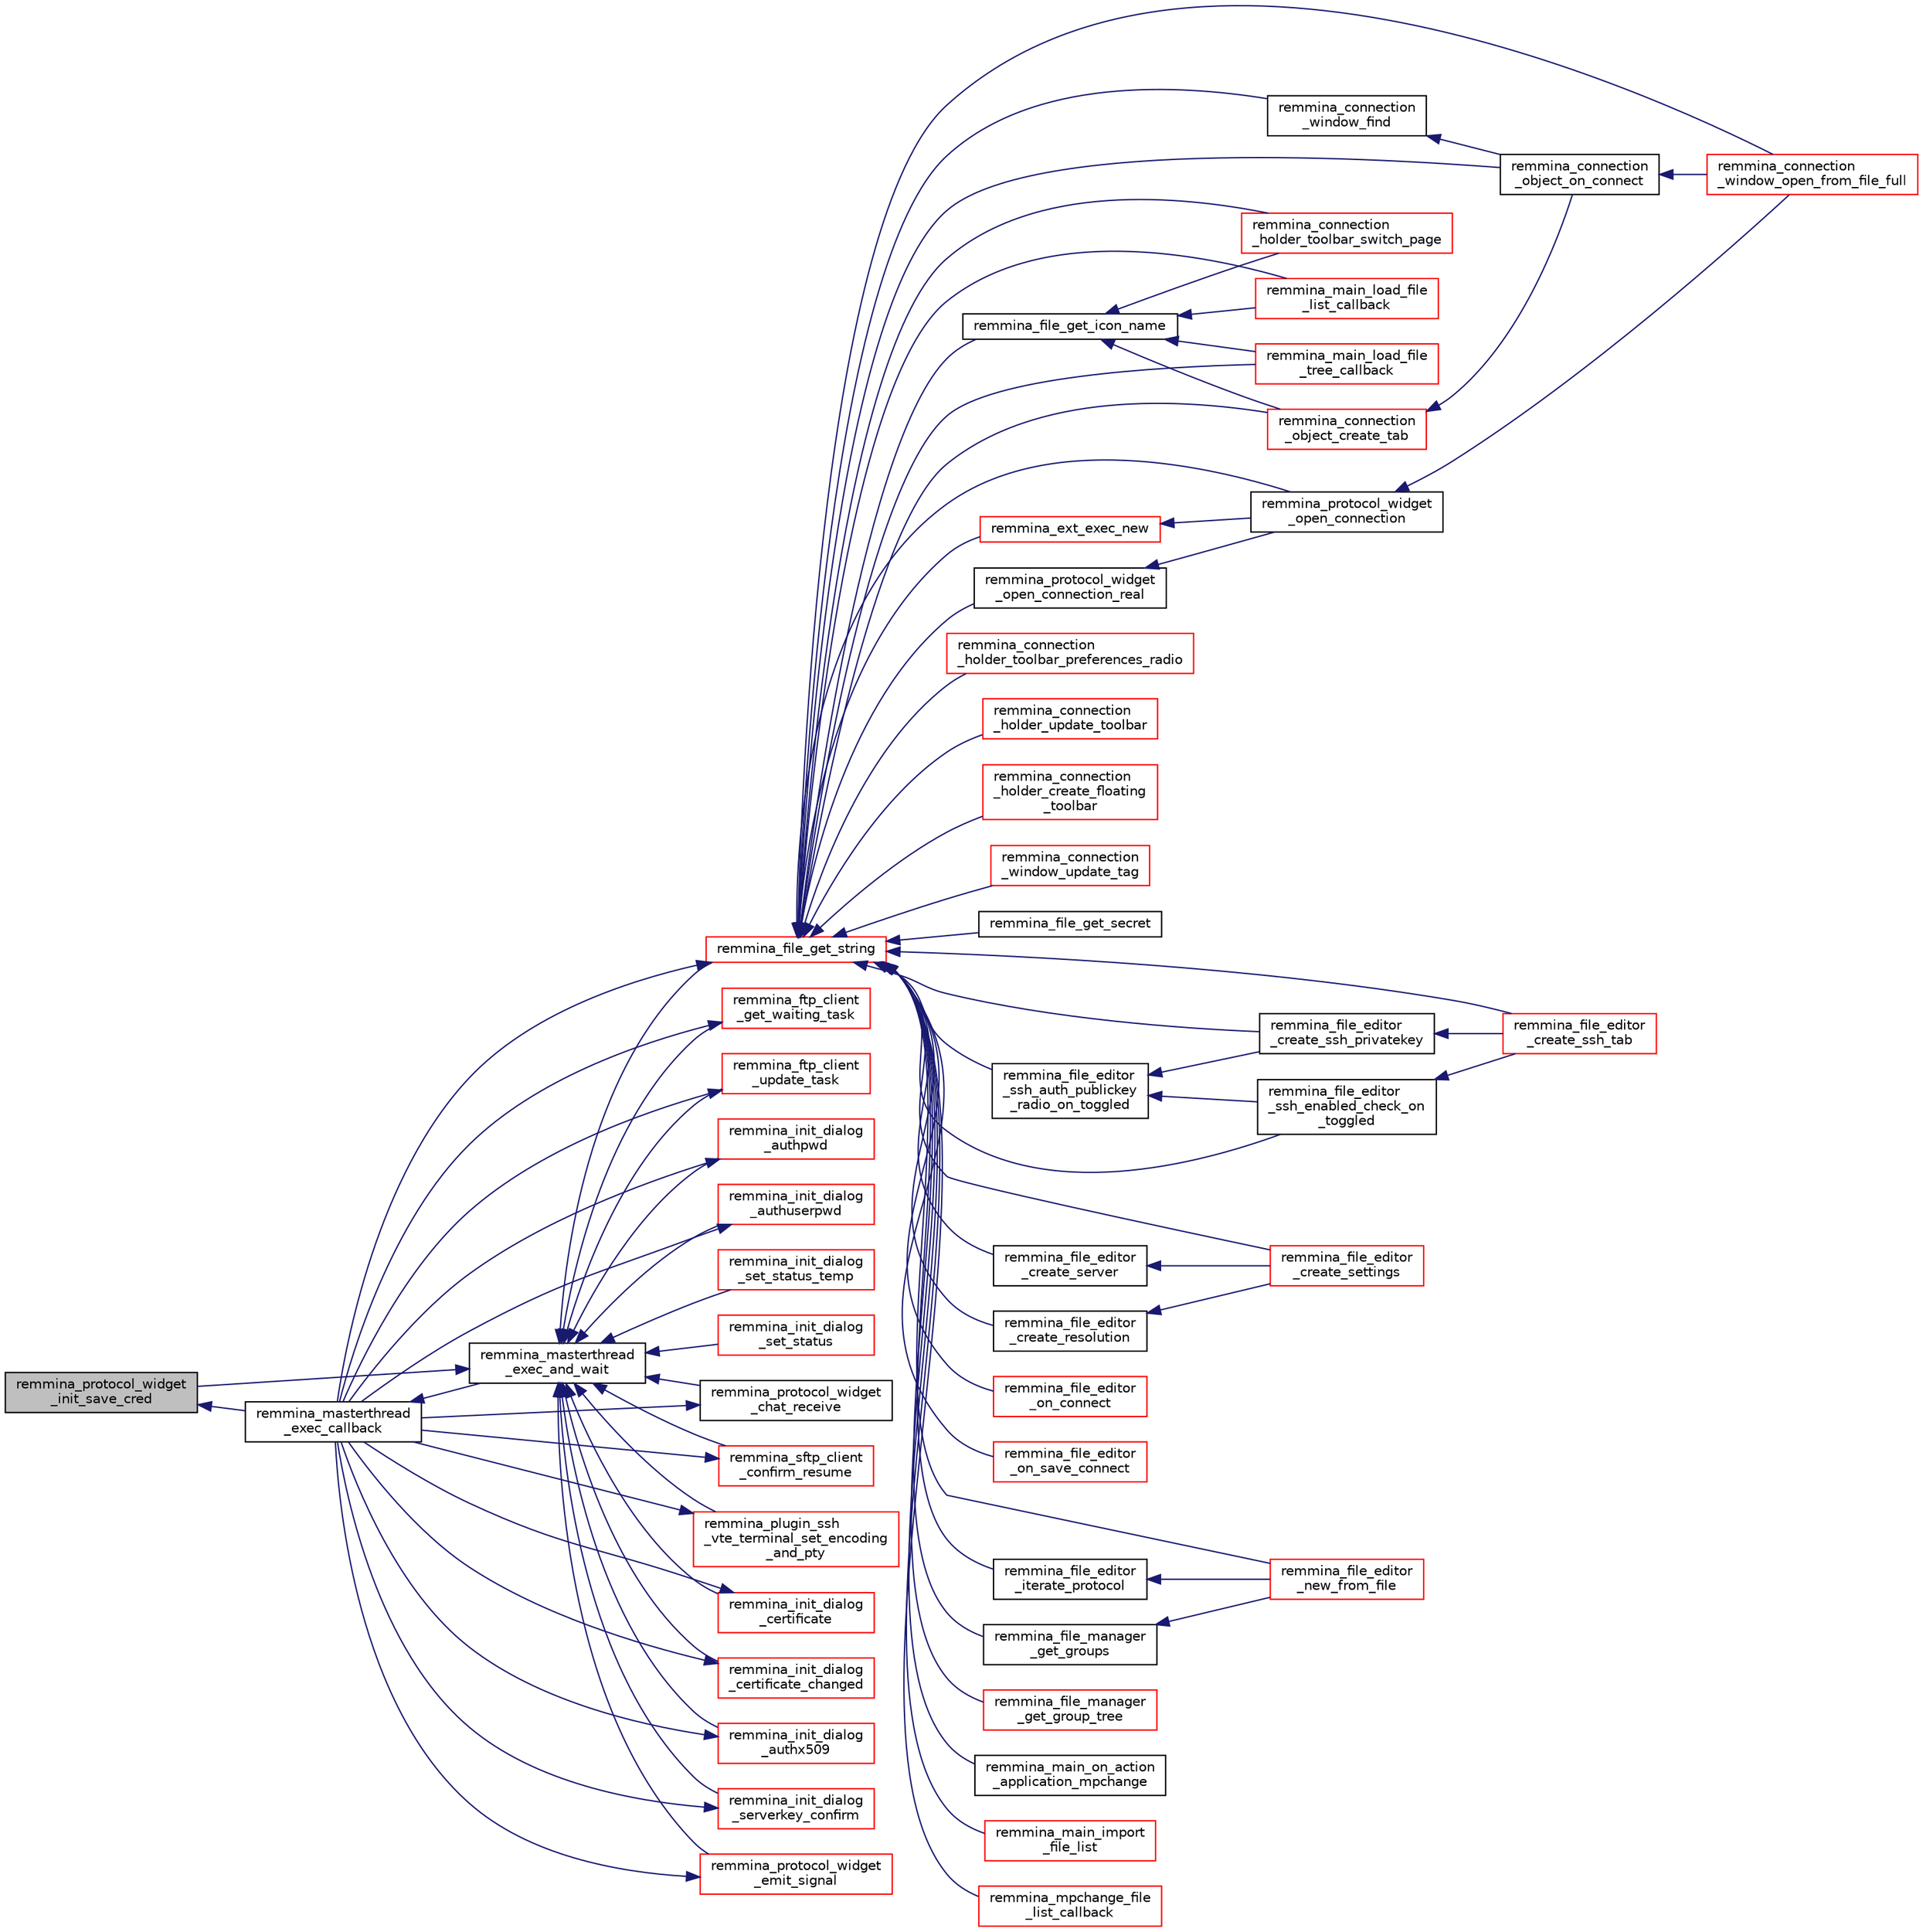 digraph "remmina_protocol_widget_init_save_cred"
{
  edge [fontname="Helvetica",fontsize="10",labelfontname="Helvetica",labelfontsize="10"];
  node [fontname="Helvetica",fontsize="10",shape=record];
  rankdir="LR";
  Node2452 [label="remmina_protocol_widget\l_init_save_cred",height=0.2,width=0.4,color="black", fillcolor="grey75", style="filled", fontcolor="black"];
  Node2452 -> Node2453 [dir="back",color="midnightblue",fontsize="10",style="solid",fontname="Helvetica"];
  Node2453 [label="remmina_masterthread\l_exec_callback",height=0.2,width=0.4,color="black", fillcolor="white", style="filled",URL="$remmina__masterthread__exec_8c.html#ae5c4d736f1856249c255430e010a179f"];
  Node2453 -> Node2454 [dir="back",color="midnightblue",fontsize="10",style="solid",fontname="Helvetica"];
  Node2454 [label="remmina_masterthread\l_exec_and_wait",height=0.2,width=0.4,color="black", fillcolor="white", style="filled",URL="$remmina__masterthread__exec_8h.html#a14628c2470cac50e87916a70ea05c97d"];
  Node2454 -> Node2455 [dir="back",color="midnightblue",fontsize="10",style="solid",fontname="Helvetica"];
  Node2455 [label="remmina_file_get_string",height=0.2,width=0.4,color="red", fillcolor="white", style="filled",URL="$remmina__file_8h.html#a8eb1b213d9d08c6ad13683ce05f4355e"];
  Node2455 -> Node2456 [dir="back",color="midnightblue",fontsize="10",style="solid",fontname="Helvetica"];
  Node2456 [label="remmina_connection\l_holder_toolbar_switch_page",height=0.2,width=0.4,color="red", fillcolor="white", style="filled",URL="$remmina__connection__window_8c.html#aefad8c92a20121f0563bfeaf06c25e8e"];
  Node2455 -> Node2499 [dir="back",color="midnightblue",fontsize="10",style="solid",fontname="Helvetica"];
  Node2499 [label="remmina_connection\l_holder_toolbar_preferences_radio",height=0.2,width=0.4,color="red", fillcolor="white", style="filled",URL="$remmina__connection__window_8c.html#a1ddab4aacc284c606ab237eae9c0b5a9"];
  Node2455 -> Node2516 [dir="back",color="midnightblue",fontsize="10",style="solid",fontname="Helvetica"];
  Node2516 [label="remmina_connection\l_holder_update_toolbar",height=0.2,width=0.4,color="red", fillcolor="white", style="filled",URL="$remmina__connection__window_8c.html#a1b31d50e3792f41f4f78c1dbc1c5b27c"];
  Node2455 -> Node2458 [dir="back",color="midnightblue",fontsize="10",style="solid",fontname="Helvetica"];
  Node2458 [label="remmina_connection\l_holder_create_floating\l_toolbar",height=0.2,width=0.4,color="red", fillcolor="white", style="filled",URL="$remmina__connection__window_8c.html#a967dca6c1876afc3e6bcb763f9709d43"];
  Node2455 -> Node2520 [dir="back",color="midnightblue",fontsize="10",style="solid",fontname="Helvetica"];
  Node2520 [label="remmina_connection\l_window_update_tag",height=0.2,width=0.4,color="red", fillcolor="white", style="filled",URL="$remmina__connection__window_8c.html#a49552d7adf2f4e22a59d89802171e52b"];
  Node2455 -> Node2521 [dir="back",color="midnightblue",fontsize="10",style="solid",fontname="Helvetica"];
  Node2521 [label="remmina_connection\l_object_create_tab",height=0.2,width=0.4,color="red", fillcolor="white", style="filled",URL="$remmina__connection__window_8c.html#a888c4dd031e9366a3284cb34351865aa"];
  Node2521 -> Node2467 [dir="back",color="midnightblue",fontsize="10",style="solid",fontname="Helvetica"];
  Node2467 [label="remmina_connection\l_object_on_connect",height=0.2,width=0.4,color="black", fillcolor="white", style="filled",URL="$remmina__connection__window_8c.html#a0ad685a873ecef95ec13caba17e0c22e"];
  Node2467 -> Node2468 [dir="back",color="midnightblue",fontsize="10",style="solid",fontname="Helvetica"];
  Node2468 [label="remmina_connection\l_window_open_from_file_full",height=0.2,width=0.4,color="red", fillcolor="white", style="filled",URL="$remmina__connection__window_8h.html#adbf2b670ca3bae96a99cb0b36021a961"];
  Node2455 -> Node2523 [dir="back",color="midnightblue",fontsize="10",style="solid",fontname="Helvetica"];
  Node2523 [label="remmina_connection\l_window_find",height=0.2,width=0.4,color="black", fillcolor="white", style="filled",URL="$remmina__connection__window_8c.html#ae73329eababe2888df3ace5c2b94b410"];
  Node2523 -> Node2467 [dir="back",color="midnightblue",fontsize="10",style="solid",fontname="Helvetica"];
  Node2455 -> Node2467 [dir="back",color="midnightblue",fontsize="10",style="solid",fontname="Helvetica"];
  Node2455 -> Node2468 [dir="back",color="midnightblue",fontsize="10",style="solid",fontname="Helvetica"];
  Node2455 -> Node2524 [dir="back",color="midnightblue",fontsize="10",style="solid",fontname="Helvetica"];
  Node2524 [label="remmina_ext_exec_new",height=0.2,width=0.4,color="red", fillcolor="white", style="filled",URL="$remmina__ext__exec_8h.html#a7c81795162a70d06294fdf935ea210d7"];
  Node2524 -> Node2525 [dir="back",color="midnightblue",fontsize="10",style="solid",fontname="Helvetica"];
  Node2525 [label="remmina_protocol_widget\l_open_connection",height=0.2,width=0.4,color="black", fillcolor="white", style="filled",URL="$remmina__protocol__widget_8h.html#aeffcbd7db351d4cacd7c8ba801ea2c37"];
  Node2525 -> Node2468 [dir="back",color="midnightblue",fontsize="10",style="solid",fontname="Helvetica"];
  Node2455 -> Node2546 [dir="back",color="midnightblue",fontsize="10",style="solid",fontname="Helvetica"];
  Node2546 [label="remmina_file_get_secret",height=0.2,width=0.4,color="black", fillcolor="white", style="filled",URL="$remmina__file_8h.html#ad514c2523ff0c919ddf535e3dbad9f3a"];
  Node2455 -> Node2547 [dir="back",color="midnightblue",fontsize="10",style="solid",fontname="Helvetica"];
  Node2547 [label="remmina_file_get_icon_name",height=0.2,width=0.4,color="black", fillcolor="white", style="filled",URL="$remmina__file_8h.html#a2feb8e9e32f3ff4e2fac836e67a77331"];
  Node2547 -> Node2456 [dir="back",color="midnightblue",fontsize="10",style="solid",fontname="Helvetica"];
  Node2547 -> Node2521 [dir="back",color="midnightblue",fontsize="10",style="solid",fontname="Helvetica"];
  Node2547 -> Node2548 [dir="back",color="midnightblue",fontsize="10",style="solid",fontname="Helvetica"];
  Node2548 [label="remmina_main_load_file\l_list_callback",height=0.2,width=0.4,color="red", fillcolor="white", style="filled",URL="$remmina__main_8c.html#a71f485dba1b11bf8cba129920767b5e6"];
  Node2547 -> Node2575 [dir="back",color="midnightblue",fontsize="10",style="solid",fontname="Helvetica"];
  Node2575 [label="remmina_main_load_file\l_tree_callback",height=0.2,width=0.4,color="red", fillcolor="white", style="filled",URL="$remmina__main_8c.html#ae32574ebe06b1a24f135af9379e663b4"];
  Node2455 -> Node2576 [dir="back",color="midnightblue",fontsize="10",style="solid",fontname="Helvetica"];
  Node2576 [label="remmina_file_editor\l_ssh_auth_publickey\l_radio_on_toggled",height=0.2,width=0.4,color="black", fillcolor="white", style="filled",URL="$remmina__file__editor_8c.html#a17551efd1a9959b31de8ff78697d5de6"];
  Node2576 -> Node2577 [dir="back",color="midnightblue",fontsize="10",style="solid",fontname="Helvetica"];
  Node2577 [label="remmina_file_editor\l_ssh_enabled_check_on\l_toggled",height=0.2,width=0.4,color="black", fillcolor="white", style="filled",URL="$remmina__file__editor_8c.html#a516afa1e2483403bb8afa4936bd4fdc8"];
  Node2577 -> Node2578 [dir="back",color="midnightblue",fontsize="10",style="solid",fontname="Helvetica"];
  Node2578 [label="remmina_file_editor\l_create_ssh_tab",height=0.2,width=0.4,color="red", fillcolor="white", style="filled",URL="$remmina__file__editor_8c.html#adace1d2f4164572c00dba8b1230d86a1"];
  Node2576 -> Node2587 [dir="back",color="midnightblue",fontsize="10",style="solid",fontname="Helvetica"];
  Node2587 [label="remmina_file_editor\l_create_ssh_privatekey",height=0.2,width=0.4,color="black", fillcolor="white", style="filled",URL="$remmina__file__editor_8c.html#ab39d33637d0059aa67c896b90bc316f1"];
  Node2587 -> Node2578 [dir="back",color="midnightblue",fontsize="10",style="solid",fontname="Helvetica"];
  Node2455 -> Node2577 [dir="back",color="midnightblue",fontsize="10",style="solid",fontname="Helvetica"];
  Node2455 -> Node2587 [dir="back",color="midnightblue",fontsize="10",style="solid",fontname="Helvetica"];
  Node2455 -> Node2588 [dir="back",color="midnightblue",fontsize="10",style="solid",fontname="Helvetica"];
  Node2588 [label="remmina_file_editor\l_create_server",height=0.2,width=0.4,color="black", fillcolor="white", style="filled",URL="$remmina__file__editor_8c.html#af7edb004da0ecc48277c1b656f2649ae"];
  Node2588 -> Node2589 [dir="back",color="midnightblue",fontsize="10",style="solid",fontname="Helvetica"];
  Node2589 [label="remmina_file_editor\l_create_settings",height=0.2,width=0.4,color="red", fillcolor="white", style="filled",URL="$remmina__file__editor_8c.html#a727f967cf81d4af3f953046b0c4cf08d"];
  Node2455 -> Node2590 [dir="back",color="midnightblue",fontsize="10",style="solid",fontname="Helvetica"];
  Node2590 [label="remmina_file_editor\l_create_resolution",height=0.2,width=0.4,color="black", fillcolor="white", style="filled",URL="$remmina__file__editor_8c.html#afad358c6e3a5918416c6eb036157d8e5"];
  Node2590 -> Node2589 [dir="back",color="midnightblue",fontsize="10",style="solid",fontname="Helvetica"];
  Node2455 -> Node2589 [dir="back",color="midnightblue",fontsize="10",style="solid",fontname="Helvetica"];
  Node2455 -> Node2578 [dir="back",color="midnightblue",fontsize="10",style="solid",fontname="Helvetica"];
  Node2455 -> Node2494 [dir="back",color="midnightblue",fontsize="10",style="solid",fontname="Helvetica"];
  Node2494 [label="remmina_file_editor\l_on_connect",height=0.2,width=0.4,color="red", fillcolor="white", style="filled",URL="$remmina__file__editor_8c.html#a73b8581fd1fd77532b748d91a2951f25"];
  Node2455 -> Node2479 [dir="back",color="midnightblue",fontsize="10",style="solid",fontname="Helvetica"];
  Node2479 [label="remmina_file_editor\l_on_save_connect",height=0.2,width=0.4,color="red", fillcolor="white", style="filled",URL="$remmina__file__editor_8c.html#a57224f3f69f04f398de563b71be6b18e"];
  Node2455 -> Node2591 [dir="back",color="midnightblue",fontsize="10",style="solid",fontname="Helvetica"];
  Node2591 [label="remmina_file_editor\l_iterate_protocol",height=0.2,width=0.4,color="black", fillcolor="white", style="filled",URL="$remmina__file__editor_8c.html#afc37e2e9dbe8f0c8bcf1a76d0c54ea1b"];
  Node2591 -> Node2581 [dir="back",color="midnightblue",fontsize="10",style="solid",fontname="Helvetica"];
  Node2581 [label="remmina_file_editor\l_new_from_file",height=0.2,width=0.4,color="red", fillcolor="white", style="filled",URL="$remmina__file__editor_8h.html#a08327d6951c345808628dbb5784aba06"];
  Node2455 -> Node2581 [dir="back",color="midnightblue",fontsize="10",style="solid",fontname="Helvetica"];
  Node2455 -> Node2592 [dir="back",color="midnightblue",fontsize="10",style="solid",fontname="Helvetica"];
  Node2592 [label="remmina_file_manager\l_get_groups",height=0.2,width=0.4,color="black", fillcolor="white", style="filled",URL="$remmina__file__manager_8h.html#a536edeef371d907ab3936f4d65c3003d"];
  Node2592 -> Node2581 [dir="back",color="midnightblue",fontsize="10",style="solid",fontname="Helvetica"];
  Node2455 -> Node2593 [dir="back",color="midnightblue",fontsize="10",style="solid",fontname="Helvetica"];
  Node2593 [label="remmina_file_manager\l_get_group_tree",height=0.2,width=0.4,color="red", fillcolor="white", style="filled",URL="$remmina__file__manager_8h.html#a6593a3f297f420f012405fa582819857"];
  Node2455 -> Node2548 [dir="back",color="midnightblue",fontsize="10",style="solid",fontname="Helvetica"];
  Node2455 -> Node2575 [dir="back",color="midnightblue",fontsize="10",style="solid",fontname="Helvetica"];
  Node2455 -> Node2571 [dir="back",color="midnightblue",fontsize="10",style="solid",fontname="Helvetica"];
  Node2571 [label="remmina_main_on_action\l_application_mpchange",height=0.2,width=0.4,color="black", fillcolor="white", style="filled",URL="$remmina__main_8c.html#ab4f57cd4cee702be983cf78ed13de578"];
  Node2455 -> Node2556 [dir="back",color="midnightblue",fontsize="10",style="solid",fontname="Helvetica"];
  Node2556 [label="remmina_main_import\l_file_list",height=0.2,width=0.4,color="red", fillcolor="white", style="filled",URL="$remmina__main_8c.html#ac767825cb87a34531306cfb587216d20"];
  Node2455 -> Node2453 [dir="back",color="midnightblue",fontsize="10",style="solid",fontname="Helvetica"];
  Node2455 -> Node2595 [dir="back",color="midnightblue",fontsize="10",style="solid",fontname="Helvetica"];
  Node2595 [label="remmina_mpchange_file\l_list_callback",height=0.2,width=0.4,color="red", fillcolor="white", style="filled",URL="$remmina__mpchange_8c.html#a26ac0b33bd0b5ea718e16d04923b5ccd"];
  Node2455 -> Node2543 [dir="back",color="midnightblue",fontsize="10",style="solid",fontname="Helvetica"];
  Node2543 [label="remmina_protocol_widget\l_open_connection_real",height=0.2,width=0.4,color="black", fillcolor="white", style="filled",URL="$remmina__protocol__widget_8c.html#a76ad91e7f8648699f71c466e203aa6dd"];
  Node2543 -> Node2525 [dir="back",color="midnightblue",fontsize="10",style="solid",fontname="Helvetica"];
  Node2455 -> Node2525 [dir="back",color="midnightblue",fontsize="10",style="solid",fontname="Helvetica"];
  Node2454 -> Node2625 [dir="back",color="midnightblue",fontsize="10",style="solid",fontname="Helvetica"];
  Node2625 [label="remmina_ftp_client\l_get_waiting_task",height=0.2,width=0.4,color="red", fillcolor="white", style="filled",URL="$remmina__ftp__client_8h.html#a33e4993b60c36eae89a6a0a943d28141"];
  Node2625 -> Node2453 [dir="back",color="midnightblue",fontsize="10",style="solid",fontname="Helvetica"];
  Node2454 -> Node2630 [dir="back",color="midnightblue",fontsize="10",style="solid",fontname="Helvetica"];
  Node2630 [label="remmina_ftp_client\l_update_task",height=0.2,width=0.4,color="red", fillcolor="white", style="filled",URL="$remmina__ftp__client_8h.html#ad96358f40ab056c91f796ddda886a1dd"];
  Node2630 -> Node2453 [dir="back",color="midnightblue",fontsize="10",style="solid",fontname="Helvetica"];
  Node2454 -> Node2638 [dir="back",color="midnightblue",fontsize="10",style="solid",fontname="Helvetica"];
  Node2638 [label="remmina_init_dialog\l_set_status",height=0.2,width=0.4,color="red", fillcolor="white", style="filled",URL="$remmina__init__dialog_8h.html#a0091e150b446faa19e9af16f3d4de3cf"];
  Node2454 -> Node2639 [dir="back",color="midnightblue",fontsize="10",style="solid",fontname="Helvetica"];
  Node2639 [label="remmina_init_dialog\l_set_status_temp",height=0.2,width=0.4,color="red", fillcolor="white", style="filled",URL="$remmina__init__dialog_8h.html#a930ccc7162308c419af5842b75bd333e"];
  Node2454 -> Node2641 [dir="back",color="midnightblue",fontsize="10",style="solid",fontname="Helvetica"];
  Node2641 [label="remmina_init_dialog\l_authpwd",height=0.2,width=0.4,color="red", fillcolor="white", style="filled",URL="$remmina__init__dialog_8h.html#a755fc90b41b65cd6106915ab501433fa"];
  Node2641 -> Node2453 [dir="back",color="midnightblue",fontsize="10",style="solid",fontname="Helvetica"];
  Node2454 -> Node2642 [dir="back",color="midnightblue",fontsize="10",style="solid",fontname="Helvetica"];
  Node2642 [label="remmina_init_dialog\l_authuserpwd",height=0.2,width=0.4,color="red", fillcolor="white", style="filled",URL="$remmina__init__dialog_8h.html#ad941f2348cd1752fc9d58c263690726c"];
  Node2642 -> Node2453 [dir="back",color="midnightblue",fontsize="10",style="solid",fontname="Helvetica"];
  Node2454 -> Node2643 [dir="back",color="midnightblue",fontsize="10",style="solid",fontname="Helvetica"];
  Node2643 [label="remmina_init_dialog\l_certificate",height=0.2,width=0.4,color="red", fillcolor="white", style="filled",URL="$remmina__init__dialog_8h.html#abd47233840e1eefc1d511bc4e153b98b"];
  Node2643 -> Node2453 [dir="back",color="midnightblue",fontsize="10",style="solid",fontname="Helvetica"];
  Node2454 -> Node2645 [dir="back",color="midnightblue",fontsize="10",style="solid",fontname="Helvetica"];
  Node2645 [label="remmina_init_dialog\l_certificate_changed",height=0.2,width=0.4,color="red", fillcolor="white", style="filled",URL="$remmina__init__dialog_8h.html#a0cbfeb3db8a35acbb0293401a0976a97"];
  Node2645 -> Node2453 [dir="back",color="midnightblue",fontsize="10",style="solid",fontname="Helvetica"];
  Node2454 -> Node2647 [dir="back",color="midnightblue",fontsize="10",style="solid",fontname="Helvetica"];
  Node2647 [label="remmina_init_dialog\l_authx509",height=0.2,width=0.4,color="red", fillcolor="white", style="filled",URL="$remmina__init__dialog_8h.html#a022dc4f1c87b00dac294837358394ddf"];
  Node2647 -> Node2453 [dir="back",color="midnightblue",fontsize="10",style="solid",fontname="Helvetica"];
  Node2454 -> Node2648 [dir="back",color="midnightblue",fontsize="10",style="solid",fontname="Helvetica"];
  Node2648 [label="remmina_init_dialog\l_serverkey_confirm",height=0.2,width=0.4,color="red", fillcolor="white", style="filled",URL="$remmina__init__dialog_8h.html#a11fba22fe5f7f85985e01b499a52e534"];
  Node2648 -> Node2453 [dir="back",color="midnightblue",fontsize="10",style="solid",fontname="Helvetica"];
  Node2454 -> Node2651 [dir="back",color="midnightblue",fontsize="10",style="solid",fontname="Helvetica"];
  Node2651 [label="remmina_protocol_widget\l_emit_signal",height=0.2,width=0.4,color="red", fillcolor="white", style="filled",URL="$remmina__protocol__widget_8h.html#ac137cdabc0de7581333338789506f8b5"];
  Node2651 -> Node2453 [dir="back",color="midnightblue",fontsize="10",style="solid",fontname="Helvetica"];
  Node2454 -> Node2452 [dir="back",color="midnightblue",fontsize="10",style="solid",fontname="Helvetica"];
  Node2454 -> Node2652 [dir="back",color="midnightblue",fontsize="10",style="solid",fontname="Helvetica"];
  Node2652 [label="remmina_protocol_widget\l_chat_receive",height=0.2,width=0.4,color="black", fillcolor="white", style="filled",URL="$remmina__protocol__widget_8h.html#ae2522242b3f39ee84ee8cf75170de0c0"];
  Node2652 -> Node2453 [dir="back",color="midnightblue",fontsize="10",style="solid",fontname="Helvetica"];
  Node2454 -> Node2653 [dir="back",color="midnightblue",fontsize="10",style="solid",fontname="Helvetica"];
  Node2653 [label="remmina_sftp_client\l_confirm_resume",height=0.2,width=0.4,color="red", fillcolor="white", style="filled",URL="$remmina__sftp__client_8h.html#a138904893cb9c7f6535b8dfc7ba17e33"];
  Node2653 -> Node2453 [dir="back",color="midnightblue",fontsize="10",style="solid",fontname="Helvetica"];
  Node2454 -> Node2654 [dir="back",color="midnightblue",fontsize="10",style="solid",fontname="Helvetica"];
  Node2654 [label="remmina_plugin_ssh\l_vte_terminal_set_encoding\l_and_pty",height=0.2,width=0.4,color="red", fillcolor="white", style="filled",URL="$remmina__ssh__plugin_8h.html#adc8e3776e67abca9ab913bc33172e4ce"];
  Node2654 -> Node2453 [dir="back",color="midnightblue",fontsize="10",style="solid",fontname="Helvetica"];
}

